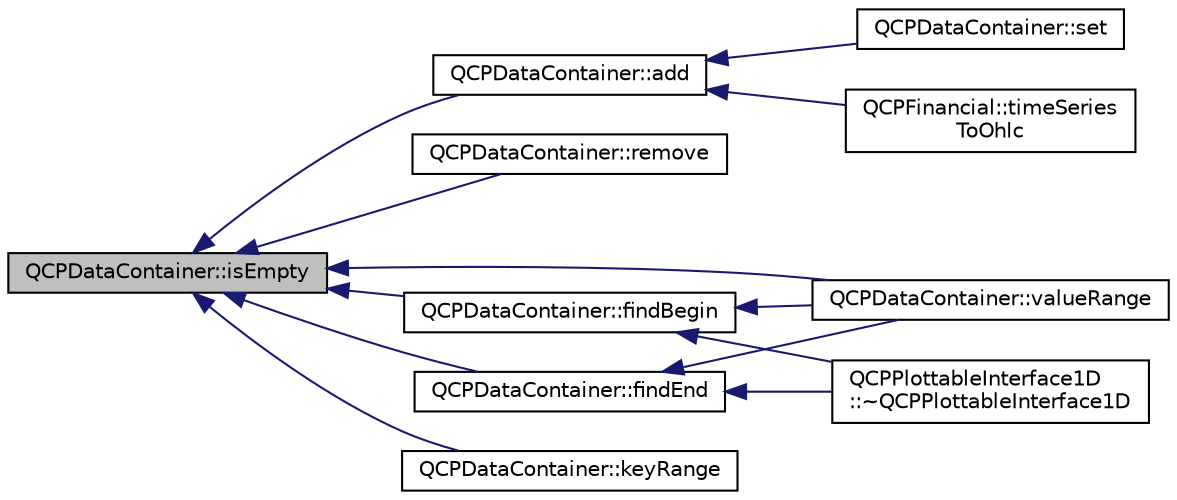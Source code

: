 digraph "QCPDataContainer::isEmpty"
{
  edge [fontname="Helvetica",fontsize="10",labelfontname="Helvetica",labelfontsize="10"];
  node [fontname="Helvetica",fontsize="10",shape=record];
  rankdir="LR";
  Node101 [label="QCPDataContainer::isEmpty",height=0.2,width=0.4,color="black", fillcolor="grey75", style="filled", fontcolor="black"];
  Node101 -> Node102 [dir="back",color="midnightblue",fontsize="10",style="solid",fontname="Helvetica"];
  Node102 [label="QCPDataContainer::add",height=0.2,width=0.4,color="black", fillcolor="white", style="filled",URL="$class_q_c_p_data_container.html#a42b98bd994307ccd163a43d576f91ad9"];
  Node102 -> Node103 [dir="back",color="midnightblue",fontsize="10",style="solid",fontname="Helvetica"];
  Node103 [label="QCPDataContainer::set",height=0.2,width=0.4,color="black", fillcolor="white", style="filled",URL="$class_q_c_p_data_container.html#ae7042bd534fc3ce7befa2ce3f790b5bf"];
  Node102 -> Node104 [dir="back",color="midnightblue",fontsize="10",style="solid",fontname="Helvetica"];
  Node104 [label="QCPFinancial::timeSeries\lToOhlc",height=0.2,width=0.4,color="black", fillcolor="white", style="filled",URL="$class_q_c_p_financial.html#a9a058c035040d3939b8884f4aaccb1a7"];
  Node101 -> Node105 [dir="back",color="midnightblue",fontsize="10",style="solid",fontname="Helvetica"];
  Node105 [label="QCPDataContainer::remove",height=0.2,width=0.4,color="black", fillcolor="white", style="filled",URL="$class_q_c_p_data_container.html#ae5f569a120648b167efa78835f12fd38"];
  Node101 -> Node106 [dir="back",color="midnightblue",fontsize="10",style="solid",fontname="Helvetica"];
  Node106 [label="QCPDataContainer::findBegin",height=0.2,width=0.4,color="black", fillcolor="white", style="filled",URL="$class_q_c_p_data_container.html#a2ad8a5399072d99a242d3a6d2d7e278a"];
  Node106 -> Node107 [dir="back",color="midnightblue",fontsize="10",style="solid",fontname="Helvetica"];
  Node107 [label="QCPDataContainer::valueRange",height=0.2,width=0.4,color="black", fillcolor="white", style="filled",URL="$class_q_c_p_data_container.html#a35a102dc2424d1228fc374d9313efbe9"];
  Node106 -> Node108 [dir="back",color="midnightblue",fontsize="10",style="solid",fontname="Helvetica"];
  Node108 [label="QCPPlottableInterface1D\l::~QCPPlottableInterface1D",height=0.2,width=0.4,color="black", fillcolor="white", style="filled",URL="$class_q_c_p_plottable_interface1_d.html#a8829011d62208625f741f2d7e1cb6280"];
  Node101 -> Node109 [dir="back",color="midnightblue",fontsize="10",style="solid",fontname="Helvetica"];
  Node109 [label="QCPDataContainer::findEnd",height=0.2,width=0.4,color="black", fillcolor="white", style="filled",URL="$class_q_c_p_data_container.html#afb8b8f23cc2b7234a793a25ce79fe48f"];
  Node109 -> Node107 [dir="back",color="midnightblue",fontsize="10",style="solid",fontname="Helvetica"];
  Node109 -> Node108 [dir="back",color="midnightblue",fontsize="10",style="solid",fontname="Helvetica"];
  Node101 -> Node110 [dir="back",color="midnightblue",fontsize="10",style="solid",fontname="Helvetica"];
  Node110 [label="QCPDataContainer::keyRange",height=0.2,width=0.4,color="black", fillcolor="white", style="filled",URL="$class_q_c_p_data_container.html#aba6e1a93c21ccc56a432b4a02c9d0ed2"];
  Node101 -> Node107 [dir="back",color="midnightblue",fontsize="10",style="solid",fontname="Helvetica"];
}
